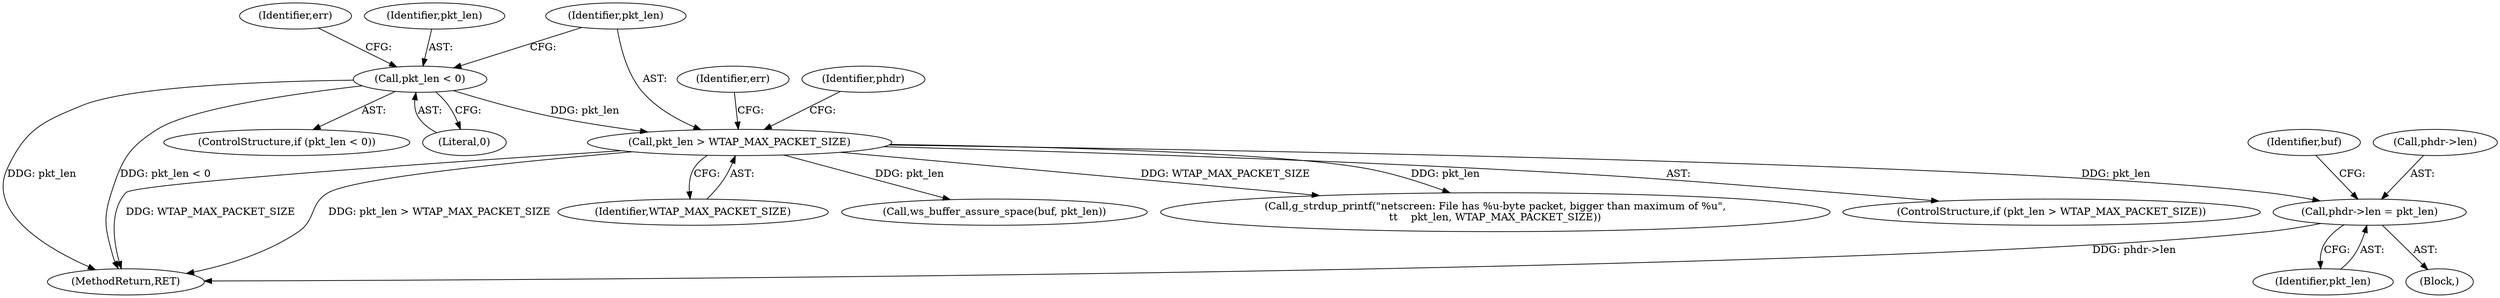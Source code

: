 digraph "0_wireshark_11edc83b98a61e890d7bb01855389d40e984ea82@pointer" {
"1000230" [label="(Call,phdr->len = pkt_len)"];
"1000197" [label="(Call,pkt_len > WTAP_MAX_PACKET_SIZE)"];
"1000181" [label="(Call,pkt_len < 0)"];
"1000197" [label="(Call,pkt_len > WTAP_MAX_PACKET_SIZE)"];
"1000208" [label="(Call,g_strdup_printf(\"netscreen: File has %u-byte packet, bigger than maximum of %u\",\n\t\t    pkt_len, WTAP_MAX_PACKET_SIZE))"];
"1000181" [label="(Call,pkt_len < 0)"];
"1000187" [label="(Identifier,err)"];
"1000203" [label="(Identifier,err)"];
"1000180" [label="(ControlStructure,if (pkt_len < 0))"];
"1000234" [label="(Identifier,pkt_len)"];
"1000196" [label="(ControlStructure,if (pkt_len > WTAP_MAX_PACKET_SIZE))"];
"1000199" [label="(Identifier,WTAP_MAX_PACKET_SIZE)"];
"1000119" [label="(Block,)"];
"1000236" [label="(Identifier,buf)"];
"1000183" [label="(Literal,0)"];
"1000231" [label="(Call,phdr->len)"];
"1000198" [label="(Identifier,pkt_len)"];
"1000217" [label="(Identifier,phdr)"];
"1000422" [label="(MethodReturn,RET)"];
"1000230" [label="(Call,phdr->len = pkt_len)"];
"1000235" [label="(Call,ws_buffer_assure_space(buf, pkt_len))"];
"1000182" [label="(Identifier,pkt_len)"];
"1000230" -> "1000119"  [label="AST: "];
"1000230" -> "1000234"  [label="CFG: "];
"1000231" -> "1000230"  [label="AST: "];
"1000234" -> "1000230"  [label="AST: "];
"1000236" -> "1000230"  [label="CFG: "];
"1000230" -> "1000422"  [label="DDG: phdr->len"];
"1000197" -> "1000230"  [label="DDG: pkt_len"];
"1000197" -> "1000196"  [label="AST: "];
"1000197" -> "1000199"  [label="CFG: "];
"1000198" -> "1000197"  [label="AST: "];
"1000199" -> "1000197"  [label="AST: "];
"1000203" -> "1000197"  [label="CFG: "];
"1000217" -> "1000197"  [label="CFG: "];
"1000197" -> "1000422"  [label="DDG: pkt_len > WTAP_MAX_PACKET_SIZE"];
"1000197" -> "1000422"  [label="DDG: WTAP_MAX_PACKET_SIZE"];
"1000181" -> "1000197"  [label="DDG: pkt_len"];
"1000197" -> "1000208"  [label="DDG: pkt_len"];
"1000197" -> "1000208"  [label="DDG: WTAP_MAX_PACKET_SIZE"];
"1000197" -> "1000235"  [label="DDG: pkt_len"];
"1000181" -> "1000180"  [label="AST: "];
"1000181" -> "1000183"  [label="CFG: "];
"1000182" -> "1000181"  [label="AST: "];
"1000183" -> "1000181"  [label="AST: "];
"1000187" -> "1000181"  [label="CFG: "];
"1000198" -> "1000181"  [label="CFG: "];
"1000181" -> "1000422"  [label="DDG: pkt_len"];
"1000181" -> "1000422"  [label="DDG: pkt_len < 0"];
}
